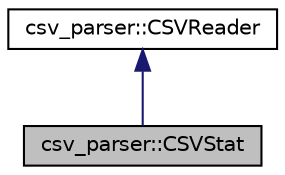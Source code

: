 digraph "csv_parser::CSVStat"
{
  edge [fontname="Helvetica",fontsize="10",labelfontname="Helvetica",labelfontsize="10"];
  node [fontname="Helvetica",fontsize="10",shape=record];
  Node1 [label="csv_parser::CSVStat",height=0.2,width=0.4,color="black", fillcolor="grey75", style="filled", fontcolor="black"];
  Node2 -> Node1 [dir="back",color="midnightblue",fontsize="10",style="solid",fontname="Helvetica"];
  Node2 [label="csv_parser::CSVReader",height=0.2,width=0.4,color="black", fillcolor="white", style="filled",URL="$classcsv__parser_1_1CSVReader.html"];
}

